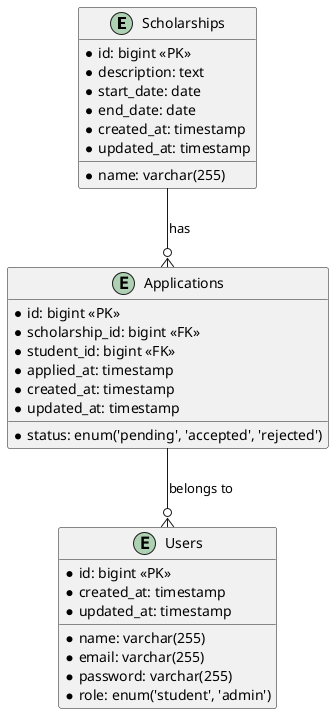 @startuml beasiswa

entity "Scholarships" as scholarships {
    * id: bigint <<PK>>
    * name: varchar(255)
    * description: text
    * start_date: date
    * end_date: date
    * created_at: timestamp
    * updated_at: timestamp
}

entity "Applications" as applications {
    * id: bigint <<PK>>
    * scholarship_id: bigint <<FK>>
    * student_id: bigint <<FK>>
    * status: enum('pending', 'accepted', 'rejected')
    * applied_at: timestamp
    * created_at: timestamp
    * updated_at: timestamp
}

entity "Users" as users {
    * id: bigint <<PK>>
    * name: varchar(255)
    * email: varchar(255)
    * password: varchar(255)
    * role: enum('student', 'admin')
    * created_at: timestamp
    * updated_at: timestamp
}

scholarships --o{ applications : "has"
applications --o{ users : "belongs to"

@enduml
